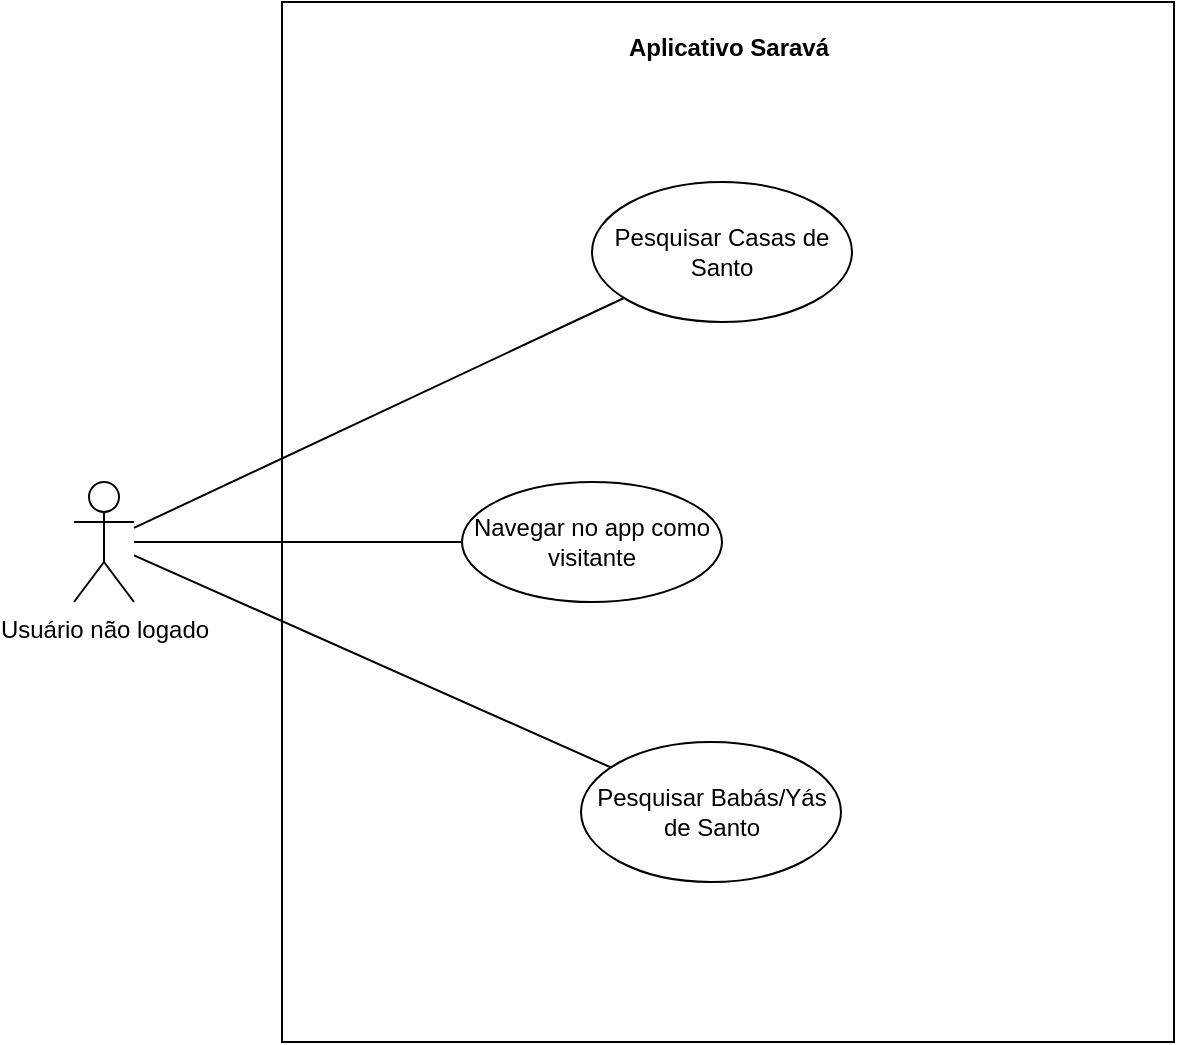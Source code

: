 <mxfile version="21.2.7" type="github">
  <diagram name="Página-1" id="bz5WGCzRqNT1tHtvnFi7">
    <mxGraphModel dx="1050" dy="581" grid="1" gridSize="10" guides="1" tooltips="1" connect="1" arrows="1" fold="1" page="1" pageScale="1" pageWidth="827" pageHeight="1169" math="0" shadow="0">
      <root>
        <mxCell id="0" />
        <mxCell id="1" parent="0" />
        <mxCell id="KYDlZVvDZqPjKzj310zI-2" value="" style="rounded=0;whiteSpace=wrap;html=1;" parent="1" vertex="1">
          <mxGeometry x="194" y="40" width="446" height="520" as="geometry" />
        </mxCell>
        <mxCell id="KYDlZVvDZqPjKzj310zI-12" style="rounded=0;orthogonalLoop=1;jettySize=auto;html=1;endArrow=none;endFill=0;" parent="1" source="KYDlZVvDZqPjKzj310zI-3" target="KYDlZVvDZqPjKzj310zI-8" edge="1">
          <mxGeometry relative="1" as="geometry" />
        </mxCell>
        <mxCell id="KYDlZVvDZqPjKzj310zI-15" style="rounded=0;orthogonalLoop=1;jettySize=auto;html=1;endArrow=none;endFill=0;" parent="1" source="KYDlZVvDZqPjKzj310zI-3" target="KYDlZVvDZqPjKzj310zI-14" edge="1">
          <mxGeometry relative="1" as="geometry" />
        </mxCell>
        <mxCell id="KYDlZVvDZqPjKzj310zI-16" style="rounded=0;orthogonalLoop=1;jettySize=auto;html=1;endArrow=none;endFill=0;" parent="1" source="KYDlZVvDZqPjKzj310zI-3" target="KYDlZVvDZqPjKzj310zI-13" edge="1">
          <mxGeometry relative="1" as="geometry" />
        </mxCell>
        <mxCell id="KYDlZVvDZqPjKzj310zI-3" value="Usuário não logado" style="shape=umlActor;verticalLabelPosition=bottom;verticalAlign=top;html=1;" parent="1" vertex="1">
          <mxGeometry x="90" y="280" width="30" height="60" as="geometry" />
        </mxCell>
        <mxCell id="KYDlZVvDZqPjKzj310zI-8" value="Navegar no app como visitante" style="ellipse;whiteSpace=wrap;html=1;" parent="1" vertex="1">
          <mxGeometry x="284" y="280" width="130" height="60" as="geometry" />
        </mxCell>
        <mxCell id="KYDlZVvDZqPjKzj310zI-13" value="Pesquisar Casas de Santo" style="ellipse;whiteSpace=wrap;html=1;" parent="1" vertex="1">
          <mxGeometry x="349" y="130" width="130" height="70" as="geometry" />
        </mxCell>
        <mxCell id="KYDlZVvDZqPjKzj310zI-14" value="Pesquisar Babás/Yás de Santo" style="ellipse;whiteSpace=wrap;html=1;" parent="1" vertex="1">
          <mxGeometry x="343.5" y="410" width="130" height="70" as="geometry" />
        </mxCell>
        <mxCell id="KYDlZVvDZqPjKzj310zI-29" value="Aplicativo Saravá" style="text;align=center;fontStyle=1;verticalAlign=middle;spacingLeft=3;spacingRight=3;strokeColor=none;rotatable=0;points=[[0,0.5],[1,0.5]];portConstraint=eastwest;html=1;" parent="1" vertex="1">
          <mxGeometry x="360.5" y="50" width="113" height="26" as="geometry" />
        </mxCell>
      </root>
    </mxGraphModel>
  </diagram>
</mxfile>
